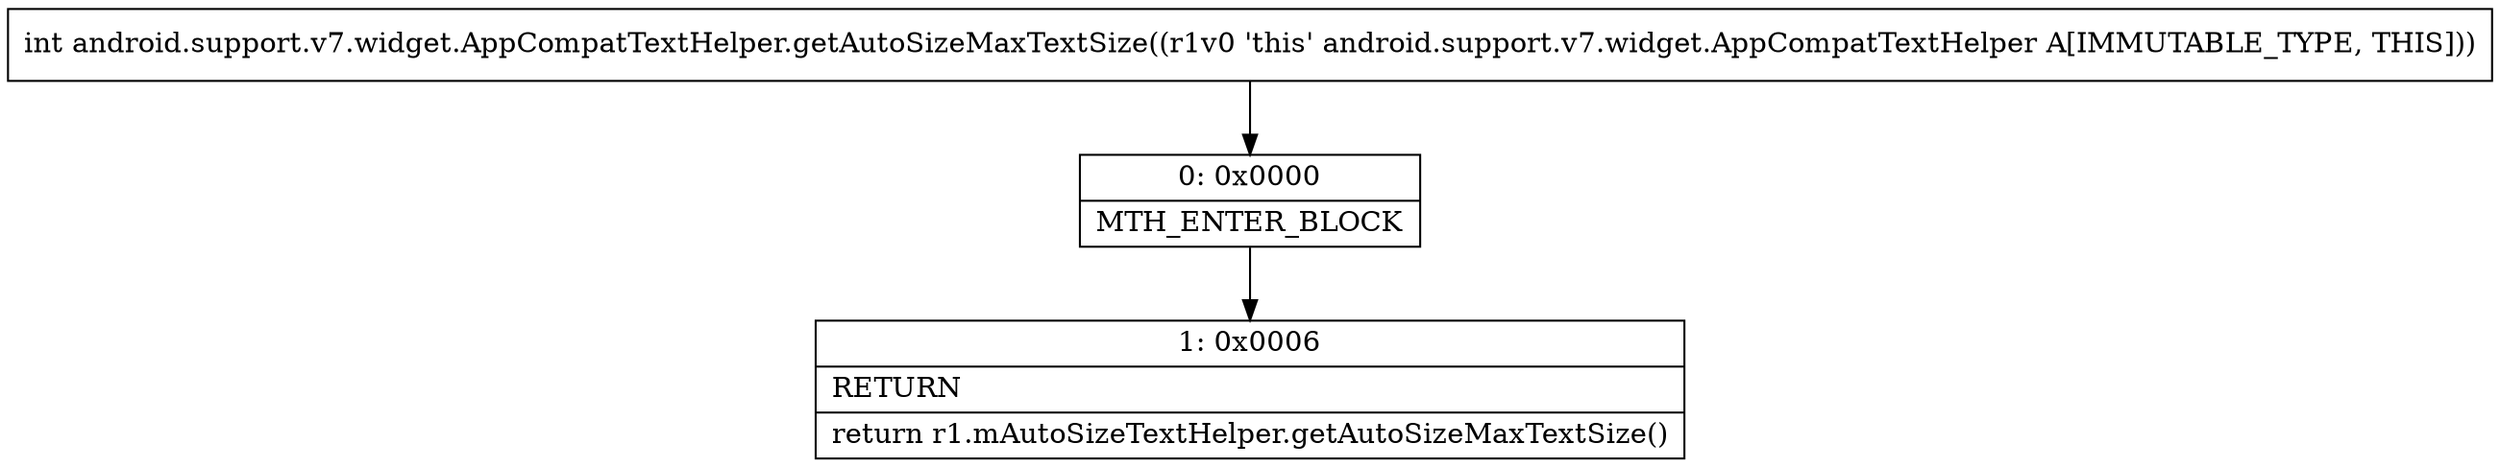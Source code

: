 digraph "CFG forandroid.support.v7.widget.AppCompatTextHelper.getAutoSizeMaxTextSize()I" {
Node_0 [shape=record,label="{0\:\ 0x0000|MTH_ENTER_BLOCK\l}"];
Node_1 [shape=record,label="{1\:\ 0x0006|RETURN\l|return r1.mAutoSizeTextHelper.getAutoSizeMaxTextSize()\l}"];
MethodNode[shape=record,label="{int android.support.v7.widget.AppCompatTextHelper.getAutoSizeMaxTextSize((r1v0 'this' android.support.v7.widget.AppCompatTextHelper A[IMMUTABLE_TYPE, THIS])) }"];
MethodNode -> Node_0;
Node_0 -> Node_1;
}

